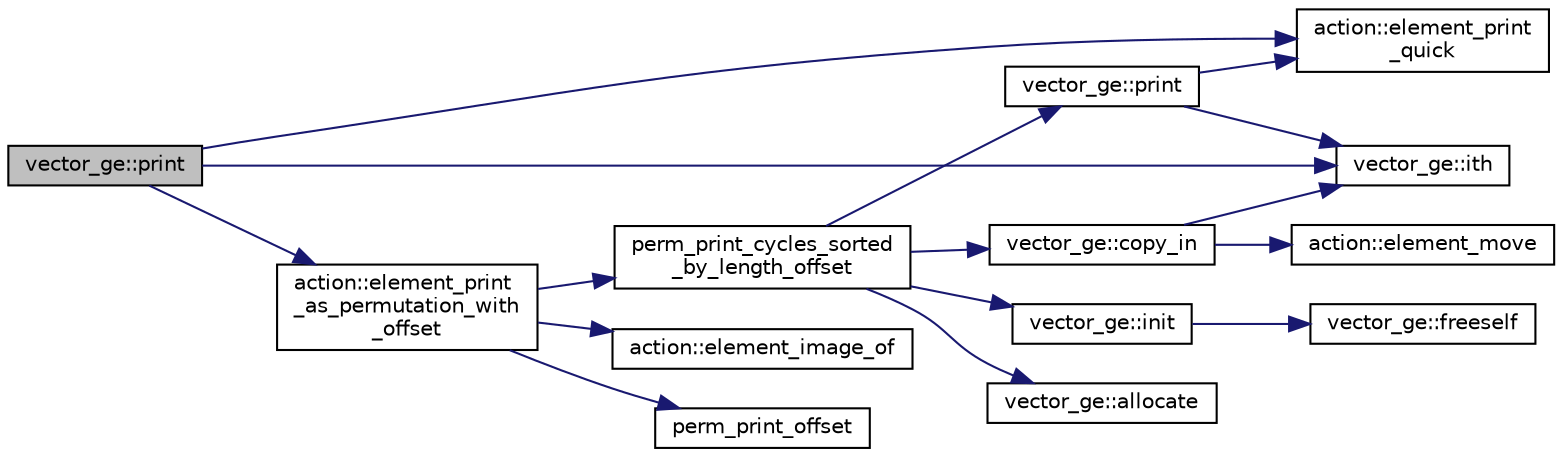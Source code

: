 digraph "vector_ge::print"
{
  edge [fontname="Helvetica",fontsize="10",labelfontname="Helvetica",labelfontsize="10"];
  node [fontname="Helvetica",fontsize="10",shape=record];
  rankdir="LR";
  Node3486 [label="vector_ge::print",height=0.2,width=0.4,color="black", fillcolor="grey75", style="filled", fontcolor="black"];
  Node3486 -> Node3487 [color="midnightblue",fontsize="10",style="solid",fontname="Helvetica"];
  Node3487 [label="action::element_print\l_quick",height=0.2,width=0.4,color="black", fillcolor="white", style="filled",URL="$d2/d86/classaction.html#a4844680cf6750396f76494a28655265b"];
  Node3486 -> Node3488 [color="midnightblue",fontsize="10",style="solid",fontname="Helvetica"];
  Node3488 [label="vector_ge::ith",height=0.2,width=0.4,color="black", fillcolor="white", style="filled",URL="$d4/d6e/classvector__ge.html#a1ff002e8b746a9beb119d57dcd4a15ff"];
  Node3486 -> Node3489 [color="midnightblue",fontsize="10",style="solid",fontname="Helvetica"];
  Node3489 [label="action::element_print\l_as_permutation_with\l_offset",height=0.2,width=0.4,color="black", fillcolor="white", style="filled",URL="$d2/d86/classaction.html#addd61d869434abaad431124a6d858396"];
  Node3489 -> Node3490 [color="midnightblue",fontsize="10",style="solid",fontname="Helvetica"];
  Node3490 [label="action::element_image_of",height=0.2,width=0.4,color="black", fillcolor="white", style="filled",URL="$d2/d86/classaction.html#ae09559d4537a048fc860f8a74a31393d"];
  Node3489 -> Node3491 [color="midnightblue",fontsize="10",style="solid",fontname="Helvetica"];
  Node3491 [label="perm_print_offset",height=0.2,width=0.4,color="black", fillcolor="white", style="filled",URL="$d2/d7c/combinatorics_8_c.html#ab87deef2ba9e4d2ce386a19eeaffecf3"];
  Node3489 -> Node3492 [color="midnightblue",fontsize="10",style="solid",fontname="Helvetica"];
  Node3492 [label="perm_print_cycles_sorted\l_by_length_offset",height=0.2,width=0.4,color="black", fillcolor="white", style="filled",URL="$d5/d90/action__global_8_c.html#a9d1f2e34879c04dbc45d08984a8066e3"];
  Node3492 -> Node3493 [color="midnightblue",fontsize="10",style="solid",fontname="Helvetica"];
  Node3493 [label="vector_ge::init",height=0.2,width=0.4,color="black", fillcolor="white", style="filled",URL="$d4/d6e/classvector__ge.html#afe1d6befd1f1501e6be34afbaa9d30a8"];
  Node3493 -> Node3494 [color="midnightblue",fontsize="10",style="solid",fontname="Helvetica"];
  Node3494 [label="vector_ge::freeself",height=0.2,width=0.4,color="black", fillcolor="white", style="filled",URL="$d4/d6e/classvector__ge.html#aa002e4b715cc73a9b8b367d29700b452"];
  Node3492 -> Node3495 [color="midnightblue",fontsize="10",style="solid",fontname="Helvetica"];
  Node3495 [label="vector_ge::allocate",height=0.2,width=0.4,color="black", fillcolor="white", style="filled",URL="$d4/d6e/classvector__ge.html#a35b062a9201b30f0a87bf87702d243ae"];
  Node3492 -> Node3496 [color="midnightblue",fontsize="10",style="solid",fontname="Helvetica"];
  Node3496 [label="vector_ge::copy_in",height=0.2,width=0.4,color="black", fillcolor="white", style="filled",URL="$d4/d6e/classvector__ge.html#ad02ebf2d4e8bbf095685aea921999145"];
  Node3496 -> Node3488 [color="midnightblue",fontsize="10",style="solid",fontname="Helvetica"];
  Node3496 -> Node3497 [color="midnightblue",fontsize="10",style="solid",fontname="Helvetica"];
  Node3497 [label="action::element_move",height=0.2,width=0.4,color="black", fillcolor="white", style="filled",URL="$d2/d86/classaction.html#a550947491bbb534d3d7951f50198a874"];
  Node3492 -> Node3498 [color="midnightblue",fontsize="10",style="solid",fontname="Helvetica"];
  Node3498 [label="vector_ge::print",height=0.2,width=0.4,color="black", fillcolor="white", style="filled",URL="$d4/d6e/classvector__ge.html#a0d260cce035c20b32d7989c50670aa8a"];
  Node3498 -> Node3487 [color="midnightblue",fontsize="10",style="solid",fontname="Helvetica"];
  Node3498 -> Node3488 [color="midnightblue",fontsize="10",style="solid",fontname="Helvetica"];
}
